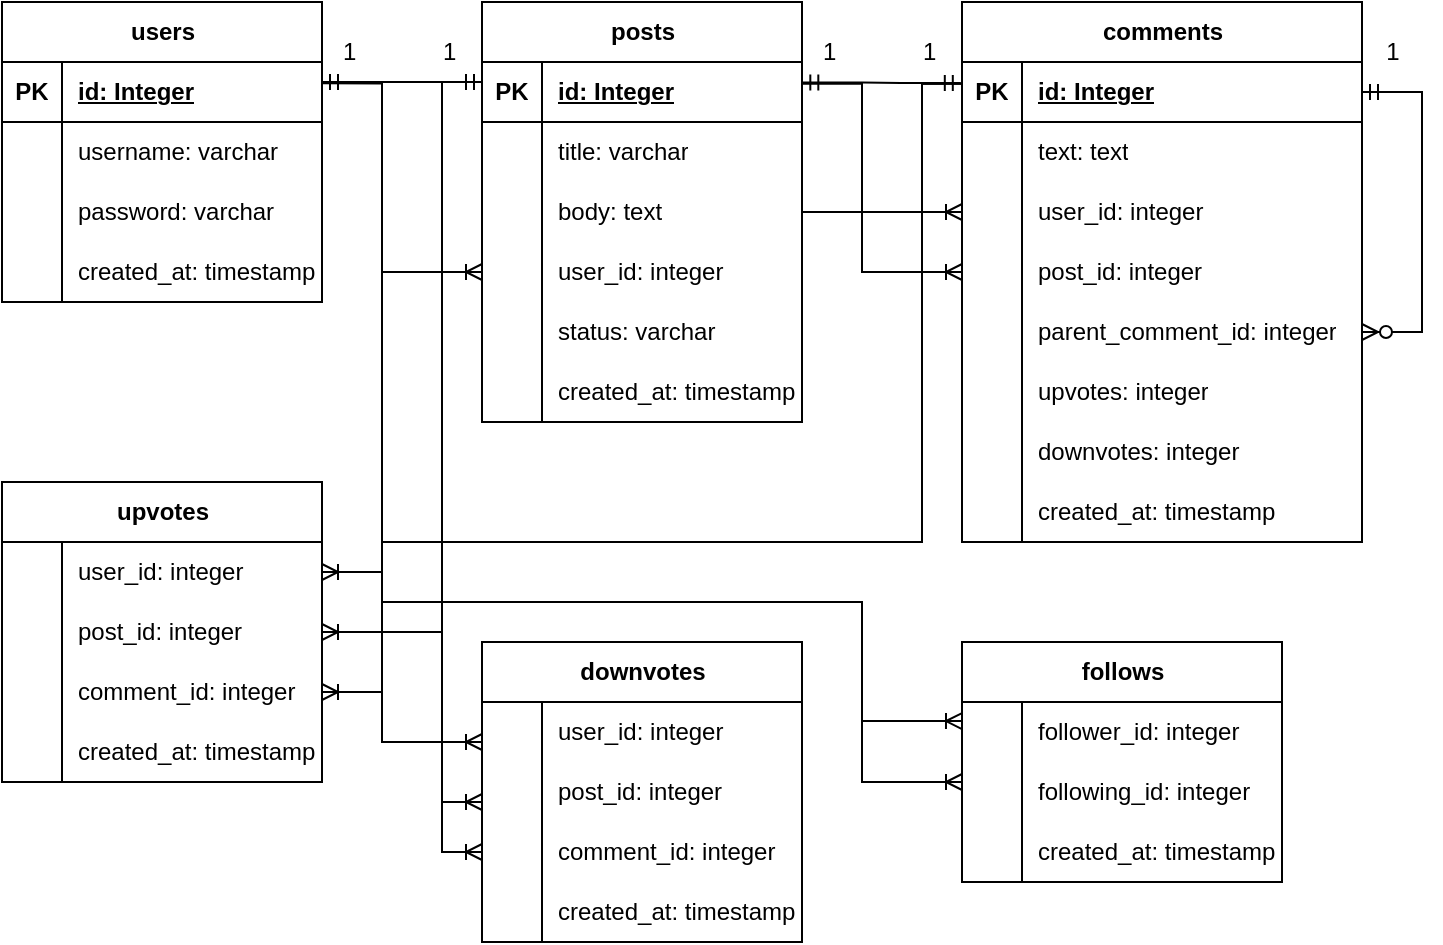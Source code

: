 <mxfile version="21.2.0" type="github">
  <diagram name="Page-1" id="74h5eq18-0JXJP73Q0yJ">
    <mxGraphModel dx="230" dy="118" grid="1" gridSize="10" guides="1" tooltips="1" connect="1" arrows="1" fold="1" page="1" pageScale="1" pageWidth="850" pageHeight="1100" math="0" shadow="0">
      <root>
        <mxCell id="0" />
        <mxCell id="1" parent="0" />
        <mxCell id="cVCFdXQ4bAkMoIGnFbqg-1" value="users" style="shape=table;startSize=30;container=1;collapsible=1;childLayout=tableLayout;fixedRows=1;rowLines=0;fontStyle=1;align=center;resizeLast=1;html=1;" vertex="1" parent="1">
          <mxGeometry x="40" y="80" width="160" height="150" as="geometry" />
        </mxCell>
        <mxCell id="cVCFdXQ4bAkMoIGnFbqg-2" value="" style="shape=tableRow;horizontal=0;startSize=0;swimlaneHead=0;swimlaneBody=0;fillColor=none;collapsible=0;dropTarget=0;points=[[0,0.5],[1,0.5]];portConstraint=eastwest;top=0;left=0;right=0;bottom=1;" vertex="1" parent="cVCFdXQ4bAkMoIGnFbqg-1">
          <mxGeometry y="30" width="160" height="30" as="geometry" />
        </mxCell>
        <mxCell id="cVCFdXQ4bAkMoIGnFbqg-3" value="PK" style="shape=partialRectangle;connectable=0;fillColor=none;top=0;left=0;bottom=0;right=0;fontStyle=1;overflow=hidden;whiteSpace=wrap;html=1;" vertex="1" parent="cVCFdXQ4bAkMoIGnFbqg-2">
          <mxGeometry width="30" height="30" as="geometry">
            <mxRectangle width="30" height="30" as="alternateBounds" />
          </mxGeometry>
        </mxCell>
        <mxCell id="cVCFdXQ4bAkMoIGnFbqg-4" value="id: Integer" style="shape=partialRectangle;connectable=0;fillColor=none;top=0;left=0;bottom=0;right=0;align=left;spacingLeft=6;fontStyle=5;overflow=hidden;whiteSpace=wrap;html=1;" vertex="1" parent="cVCFdXQ4bAkMoIGnFbqg-2">
          <mxGeometry x="30" width="130" height="30" as="geometry">
            <mxRectangle width="130" height="30" as="alternateBounds" />
          </mxGeometry>
        </mxCell>
        <mxCell id="cVCFdXQ4bAkMoIGnFbqg-5" value="" style="shape=tableRow;horizontal=0;startSize=0;swimlaneHead=0;swimlaneBody=0;fillColor=none;collapsible=0;dropTarget=0;points=[[0,0.5],[1,0.5]];portConstraint=eastwest;top=0;left=0;right=0;bottom=0;" vertex="1" parent="cVCFdXQ4bAkMoIGnFbqg-1">
          <mxGeometry y="60" width="160" height="30" as="geometry" />
        </mxCell>
        <mxCell id="cVCFdXQ4bAkMoIGnFbqg-6" value="" style="shape=partialRectangle;connectable=0;fillColor=none;top=0;left=0;bottom=0;right=0;editable=1;overflow=hidden;whiteSpace=wrap;html=1;" vertex="1" parent="cVCFdXQ4bAkMoIGnFbqg-5">
          <mxGeometry width="30" height="30" as="geometry">
            <mxRectangle width="30" height="30" as="alternateBounds" />
          </mxGeometry>
        </mxCell>
        <mxCell id="cVCFdXQ4bAkMoIGnFbqg-7" value="username: varchar" style="shape=partialRectangle;connectable=0;fillColor=none;top=0;left=0;bottom=0;right=0;align=left;spacingLeft=6;overflow=hidden;whiteSpace=wrap;html=1;" vertex="1" parent="cVCFdXQ4bAkMoIGnFbqg-5">
          <mxGeometry x="30" width="130" height="30" as="geometry">
            <mxRectangle width="130" height="30" as="alternateBounds" />
          </mxGeometry>
        </mxCell>
        <mxCell id="cVCFdXQ4bAkMoIGnFbqg-8" value="" style="shape=tableRow;horizontal=0;startSize=0;swimlaneHead=0;swimlaneBody=0;fillColor=none;collapsible=0;dropTarget=0;points=[[0,0.5],[1,0.5]];portConstraint=eastwest;top=0;left=0;right=0;bottom=0;" vertex="1" parent="cVCFdXQ4bAkMoIGnFbqg-1">
          <mxGeometry y="90" width="160" height="30" as="geometry" />
        </mxCell>
        <mxCell id="cVCFdXQ4bAkMoIGnFbqg-9" value="" style="shape=partialRectangle;connectable=0;fillColor=none;top=0;left=0;bottom=0;right=0;editable=1;overflow=hidden;whiteSpace=wrap;html=1;" vertex="1" parent="cVCFdXQ4bAkMoIGnFbqg-8">
          <mxGeometry width="30" height="30" as="geometry">
            <mxRectangle width="30" height="30" as="alternateBounds" />
          </mxGeometry>
        </mxCell>
        <mxCell id="cVCFdXQ4bAkMoIGnFbqg-10" value="password: varchar" style="shape=partialRectangle;connectable=0;fillColor=none;top=0;left=0;bottom=0;right=0;align=left;spacingLeft=6;overflow=hidden;whiteSpace=wrap;html=1;" vertex="1" parent="cVCFdXQ4bAkMoIGnFbqg-8">
          <mxGeometry x="30" width="130" height="30" as="geometry">
            <mxRectangle width="130" height="30" as="alternateBounds" />
          </mxGeometry>
        </mxCell>
        <mxCell id="cVCFdXQ4bAkMoIGnFbqg-11" value="" style="shape=tableRow;horizontal=0;startSize=0;swimlaneHead=0;swimlaneBody=0;fillColor=none;collapsible=0;dropTarget=0;points=[[0,0.5],[1,0.5]];portConstraint=eastwest;top=0;left=0;right=0;bottom=0;" vertex="1" parent="cVCFdXQ4bAkMoIGnFbqg-1">
          <mxGeometry y="120" width="160" height="30" as="geometry" />
        </mxCell>
        <mxCell id="cVCFdXQ4bAkMoIGnFbqg-12" value="" style="shape=partialRectangle;connectable=0;fillColor=none;top=0;left=0;bottom=0;right=0;editable=1;overflow=hidden;whiteSpace=wrap;html=1;" vertex="1" parent="cVCFdXQ4bAkMoIGnFbqg-11">
          <mxGeometry width="30" height="30" as="geometry">
            <mxRectangle width="30" height="30" as="alternateBounds" />
          </mxGeometry>
        </mxCell>
        <mxCell id="cVCFdXQ4bAkMoIGnFbqg-13" value="created_at: timestamp" style="shape=partialRectangle;connectable=0;fillColor=none;top=0;left=0;bottom=0;right=0;align=left;spacingLeft=6;overflow=hidden;whiteSpace=wrap;html=1;" vertex="1" parent="cVCFdXQ4bAkMoIGnFbqg-11">
          <mxGeometry x="30" width="130" height="30" as="geometry">
            <mxRectangle width="130" height="30" as="alternateBounds" />
          </mxGeometry>
        </mxCell>
        <mxCell id="cVCFdXQ4bAkMoIGnFbqg-14" value="posts" style="shape=table;startSize=30;container=1;collapsible=1;childLayout=tableLayout;fixedRows=1;rowLines=0;fontStyle=1;align=center;resizeLast=1;html=1;" vertex="1" parent="1">
          <mxGeometry x="280" y="80" width="160" height="210" as="geometry" />
        </mxCell>
        <mxCell id="cVCFdXQ4bAkMoIGnFbqg-15" value="" style="shape=tableRow;horizontal=0;startSize=0;swimlaneHead=0;swimlaneBody=0;fillColor=none;collapsible=0;dropTarget=0;points=[[0,0.5],[1,0.5]];portConstraint=eastwest;top=0;left=0;right=0;bottom=1;" vertex="1" parent="cVCFdXQ4bAkMoIGnFbqg-14">
          <mxGeometry y="30" width="160" height="30" as="geometry" />
        </mxCell>
        <mxCell id="cVCFdXQ4bAkMoIGnFbqg-16" value="PK" style="shape=partialRectangle;connectable=0;fillColor=none;top=0;left=0;bottom=0;right=0;fontStyle=1;overflow=hidden;whiteSpace=wrap;html=1;" vertex="1" parent="cVCFdXQ4bAkMoIGnFbqg-15">
          <mxGeometry width="30" height="30" as="geometry">
            <mxRectangle width="30" height="30" as="alternateBounds" />
          </mxGeometry>
        </mxCell>
        <mxCell id="cVCFdXQ4bAkMoIGnFbqg-17" value="id: Integer" style="shape=partialRectangle;connectable=0;fillColor=none;top=0;left=0;bottom=0;right=0;align=left;spacingLeft=6;fontStyle=5;overflow=hidden;whiteSpace=wrap;html=1;" vertex="1" parent="cVCFdXQ4bAkMoIGnFbqg-15">
          <mxGeometry x="30" width="130" height="30" as="geometry">
            <mxRectangle width="130" height="30" as="alternateBounds" />
          </mxGeometry>
        </mxCell>
        <mxCell id="cVCFdXQ4bAkMoIGnFbqg-18" value="" style="shape=tableRow;horizontal=0;startSize=0;swimlaneHead=0;swimlaneBody=0;fillColor=none;collapsible=0;dropTarget=0;points=[[0,0.5],[1,0.5]];portConstraint=eastwest;top=0;left=0;right=0;bottom=0;" vertex="1" parent="cVCFdXQ4bAkMoIGnFbqg-14">
          <mxGeometry y="60" width="160" height="30" as="geometry" />
        </mxCell>
        <mxCell id="cVCFdXQ4bAkMoIGnFbqg-19" value="" style="shape=partialRectangle;connectable=0;fillColor=none;top=0;left=0;bottom=0;right=0;editable=1;overflow=hidden;whiteSpace=wrap;html=1;" vertex="1" parent="cVCFdXQ4bAkMoIGnFbqg-18">
          <mxGeometry width="30" height="30" as="geometry">
            <mxRectangle width="30" height="30" as="alternateBounds" />
          </mxGeometry>
        </mxCell>
        <mxCell id="cVCFdXQ4bAkMoIGnFbqg-20" value="title: varchar" style="shape=partialRectangle;connectable=0;fillColor=none;top=0;left=0;bottom=0;right=0;align=left;spacingLeft=6;overflow=hidden;whiteSpace=wrap;html=1;" vertex="1" parent="cVCFdXQ4bAkMoIGnFbqg-18">
          <mxGeometry x="30" width="130" height="30" as="geometry">
            <mxRectangle width="130" height="30" as="alternateBounds" />
          </mxGeometry>
        </mxCell>
        <mxCell id="cVCFdXQ4bAkMoIGnFbqg-21" value="" style="shape=tableRow;horizontal=0;startSize=0;swimlaneHead=0;swimlaneBody=0;fillColor=none;collapsible=0;dropTarget=0;points=[[0,0.5],[1,0.5]];portConstraint=eastwest;top=0;left=0;right=0;bottom=0;" vertex="1" parent="cVCFdXQ4bAkMoIGnFbqg-14">
          <mxGeometry y="90" width="160" height="30" as="geometry" />
        </mxCell>
        <mxCell id="cVCFdXQ4bAkMoIGnFbqg-22" value="" style="shape=partialRectangle;connectable=0;fillColor=none;top=0;left=0;bottom=0;right=0;editable=1;overflow=hidden;whiteSpace=wrap;html=1;" vertex="1" parent="cVCFdXQ4bAkMoIGnFbqg-21">
          <mxGeometry width="30" height="30" as="geometry">
            <mxRectangle width="30" height="30" as="alternateBounds" />
          </mxGeometry>
        </mxCell>
        <mxCell id="cVCFdXQ4bAkMoIGnFbqg-23" value="body: text" style="shape=partialRectangle;connectable=0;fillColor=none;top=0;left=0;bottom=0;right=0;align=left;spacingLeft=6;overflow=hidden;whiteSpace=wrap;html=1;" vertex="1" parent="cVCFdXQ4bAkMoIGnFbqg-21">
          <mxGeometry x="30" width="130" height="30" as="geometry">
            <mxRectangle width="130" height="30" as="alternateBounds" />
          </mxGeometry>
        </mxCell>
        <mxCell id="cVCFdXQ4bAkMoIGnFbqg-24" value="" style="shape=tableRow;horizontal=0;startSize=0;swimlaneHead=0;swimlaneBody=0;fillColor=none;collapsible=0;dropTarget=0;points=[[0,0.5],[1,0.5]];portConstraint=eastwest;top=0;left=0;right=0;bottom=0;" vertex="1" parent="cVCFdXQ4bAkMoIGnFbqg-14">
          <mxGeometry y="120" width="160" height="30" as="geometry" />
        </mxCell>
        <mxCell id="cVCFdXQ4bAkMoIGnFbqg-25" value="" style="shape=partialRectangle;connectable=0;fillColor=none;top=0;left=0;bottom=0;right=0;editable=1;overflow=hidden;whiteSpace=wrap;html=1;" vertex="1" parent="cVCFdXQ4bAkMoIGnFbqg-24">
          <mxGeometry width="30" height="30" as="geometry">
            <mxRectangle width="30" height="30" as="alternateBounds" />
          </mxGeometry>
        </mxCell>
        <mxCell id="cVCFdXQ4bAkMoIGnFbqg-26" value="user_id: integer" style="shape=partialRectangle;connectable=0;fillColor=none;top=0;left=0;bottom=0;right=0;align=left;spacingLeft=6;overflow=hidden;whiteSpace=wrap;html=1;" vertex="1" parent="cVCFdXQ4bAkMoIGnFbqg-24">
          <mxGeometry x="30" width="130" height="30" as="geometry">
            <mxRectangle width="130" height="30" as="alternateBounds" />
          </mxGeometry>
        </mxCell>
        <mxCell id="cVCFdXQ4bAkMoIGnFbqg-67" value="" style="shape=tableRow;horizontal=0;startSize=0;swimlaneHead=0;swimlaneBody=0;fillColor=none;collapsible=0;dropTarget=0;points=[[0,0.5],[1,0.5]];portConstraint=eastwest;top=0;left=0;right=0;bottom=0;" vertex="1" parent="cVCFdXQ4bAkMoIGnFbqg-14">
          <mxGeometry y="150" width="160" height="30" as="geometry" />
        </mxCell>
        <mxCell id="cVCFdXQ4bAkMoIGnFbqg-68" value="" style="shape=partialRectangle;connectable=0;fillColor=none;top=0;left=0;bottom=0;right=0;editable=1;overflow=hidden;whiteSpace=wrap;html=1;" vertex="1" parent="cVCFdXQ4bAkMoIGnFbqg-67">
          <mxGeometry width="30" height="30" as="geometry">
            <mxRectangle width="30" height="30" as="alternateBounds" />
          </mxGeometry>
        </mxCell>
        <mxCell id="cVCFdXQ4bAkMoIGnFbqg-69" value="status: varchar" style="shape=partialRectangle;connectable=0;fillColor=none;top=0;left=0;bottom=0;right=0;align=left;spacingLeft=6;overflow=hidden;whiteSpace=wrap;html=1;" vertex="1" parent="cVCFdXQ4bAkMoIGnFbqg-67">
          <mxGeometry x="30" width="130" height="30" as="geometry">
            <mxRectangle width="130" height="30" as="alternateBounds" />
          </mxGeometry>
        </mxCell>
        <mxCell id="cVCFdXQ4bAkMoIGnFbqg-70" value="" style="shape=tableRow;horizontal=0;startSize=0;swimlaneHead=0;swimlaneBody=0;fillColor=none;collapsible=0;dropTarget=0;points=[[0,0.5],[1,0.5]];portConstraint=eastwest;top=0;left=0;right=0;bottom=0;" vertex="1" parent="cVCFdXQ4bAkMoIGnFbqg-14">
          <mxGeometry y="180" width="160" height="30" as="geometry" />
        </mxCell>
        <mxCell id="cVCFdXQ4bAkMoIGnFbqg-71" value="" style="shape=partialRectangle;connectable=0;fillColor=none;top=0;left=0;bottom=0;right=0;editable=1;overflow=hidden;whiteSpace=wrap;html=1;" vertex="1" parent="cVCFdXQ4bAkMoIGnFbqg-70">
          <mxGeometry width="30" height="30" as="geometry">
            <mxRectangle width="30" height="30" as="alternateBounds" />
          </mxGeometry>
        </mxCell>
        <mxCell id="cVCFdXQ4bAkMoIGnFbqg-72" value="created_at: timestamp" style="shape=partialRectangle;connectable=0;fillColor=none;top=0;left=0;bottom=0;right=0;align=left;spacingLeft=6;overflow=hidden;whiteSpace=wrap;html=1;" vertex="1" parent="cVCFdXQ4bAkMoIGnFbqg-70">
          <mxGeometry x="30" width="130" height="30" as="geometry">
            <mxRectangle width="130" height="30" as="alternateBounds" />
          </mxGeometry>
        </mxCell>
        <mxCell id="cVCFdXQ4bAkMoIGnFbqg-27" value="upvotes" style="shape=table;startSize=30;container=1;collapsible=1;childLayout=tableLayout;fixedRows=1;rowLines=0;fontStyle=1;align=center;resizeLast=1;html=1;" vertex="1" parent="1">
          <mxGeometry x="40" y="320" width="160" height="150" as="geometry" />
        </mxCell>
        <mxCell id="cVCFdXQ4bAkMoIGnFbqg-31" value="" style="shape=tableRow;horizontal=0;startSize=0;swimlaneHead=0;swimlaneBody=0;fillColor=none;collapsible=0;dropTarget=0;points=[[0,0.5],[1,0.5]];portConstraint=eastwest;top=0;left=0;right=0;bottom=0;" vertex="1" parent="cVCFdXQ4bAkMoIGnFbqg-27">
          <mxGeometry y="30" width="160" height="30" as="geometry" />
        </mxCell>
        <mxCell id="cVCFdXQ4bAkMoIGnFbqg-32" value="" style="shape=partialRectangle;connectable=0;fillColor=none;top=0;left=0;bottom=0;right=0;editable=1;overflow=hidden;whiteSpace=wrap;html=1;" vertex="1" parent="cVCFdXQ4bAkMoIGnFbqg-31">
          <mxGeometry width="30" height="30" as="geometry">
            <mxRectangle width="30" height="30" as="alternateBounds" />
          </mxGeometry>
        </mxCell>
        <mxCell id="cVCFdXQ4bAkMoIGnFbqg-33" value="user_id: integer" style="shape=partialRectangle;connectable=0;fillColor=none;top=0;left=0;bottom=0;right=0;align=left;spacingLeft=6;overflow=hidden;whiteSpace=wrap;html=1;" vertex="1" parent="cVCFdXQ4bAkMoIGnFbqg-31">
          <mxGeometry x="30" width="130" height="30" as="geometry">
            <mxRectangle width="130" height="30" as="alternateBounds" />
          </mxGeometry>
        </mxCell>
        <mxCell id="cVCFdXQ4bAkMoIGnFbqg-34" value="" style="shape=tableRow;horizontal=0;startSize=0;swimlaneHead=0;swimlaneBody=0;fillColor=none;collapsible=0;dropTarget=0;points=[[0,0.5],[1,0.5]];portConstraint=eastwest;top=0;left=0;right=0;bottom=0;" vertex="1" parent="cVCFdXQ4bAkMoIGnFbqg-27">
          <mxGeometry y="60" width="160" height="30" as="geometry" />
        </mxCell>
        <mxCell id="cVCFdXQ4bAkMoIGnFbqg-35" value="" style="shape=partialRectangle;connectable=0;fillColor=none;top=0;left=0;bottom=0;right=0;editable=1;overflow=hidden;whiteSpace=wrap;html=1;" vertex="1" parent="cVCFdXQ4bAkMoIGnFbqg-34">
          <mxGeometry width="30" height="30" as="geometry">
            <mxRectangle width="30" height="30" as="alternateBounds" />
          </mxGeometry>
        </mxCell>
        <mxCell id="cVCFdXQ4bAkMoIGnFbqg-36" value="post_id: integer" style="shape=partialRectangle;connectable=0;fillColor=none;top=0;left=0;bottom=0;right=0;align=left;spacingLeft=6;overflow=hidden;whiteSpace=wrap;html=1;" vertex="1" parent="cVCFdXQ4bAkMoIGnFbqg-34">
          <mxGeometry x="30" width="130" height="30" as="geometry">
            <mxRectangle width="130" height="30" as="alternateBounds" />
          </mxGeometry>
        </mxCell>
        <mxCell id="cVCFdXQ4bAkMoIGnFbqg-37" value="" style="shape=tableRow;horizontal=0;startSize=0;swimlaneHead=0;swimlaneBody=0;fillColor=none;collapsible=0;dropTarget=0;points=[[0,0.5],[1,0.5]];portConstraint=eastwest;top=0;left=0;right=0;bottom=0;" vertex="1" parent="cVCFdXQ4bAkMoIGnFbqg-27">
          <mxGeometry y="90" width="160" height="30" as="geometry" />
        </mxCell>
        <mxCell id="cVCFdXQ4bAkMoIGnFbqg-38" value="" style="shape=partialRectangle;connectable=0;fillColor=none;top=0;left=0;bottom=0;right=0;editable=1;overflow=hidden;whiteSpace=wrap;html=1;" vertex="1" parent="cVCFdXQ4bAkMoIGnFbqg-37">
          <mxGeometry width="30" height="30" as="geometry">
            <mxRectangle width="30" height="30" as="alternateBounds" />
          </mxGeometry>
        </mxCell>
        <mxCell id="cVCFdXQ4bAkMoIGnFbqg-39" value="comment_id: integer" style="shape=partialRectangle;connectable=0;fillColor=none;top=0;left=0;bottom=0;right=0;align=left;spacingLeft=6;overflow=hidden;whiteSpace=wrap;html=1;" vertex="1" parent="cVCFdXQ4bAkMoIGnFbqg-37">
          <mxGeometry x="30" width="130" height="30" as="geometry">
            <mxRectangle width="130" height="30" as="alternateBounds" />
          </mxGeometry>
        </mxCell>
        <mxCell id="cVCFdXQ4bAkMoIGnFbqg-86" value="" style="shape=tableRow;horizontal=0;startSize=0;swimlaneHead=0;swimlaneBody=0;fillColor=none;collapsible=0;dropTarget=0;points=[[0,0.5],[1,0.5]];portConstraint=eastwest;top=0;left=0;right=0;bottom=0;" vertex="1" parent="cVCFdXQ4bAkMoIGnFbqg-27">
          <mxGeometry y="120" width="160" height="30" as="geometry" />
        </mxCell>
        <mxCell id="cVCFdXQ4bAkMoIGnFbqg-87" value="" style="shape=partialRectangle;connectable=0;fillColor=none;top=0;left=0;bottom=0;right=0;editable=1;overflow=hidden;whiteSpace=wrap;html=1;" vertex="1" parent="cVCFdXQ4bAkMoIGnFbqg-86">
          <mxGeometry width="30" height="30" as="geometry">
            <mxRectangle width="30" height="30" as="alternateBounds" />
          </mxGeometry>
        </mxCell>
        <mxCell id="cVCFdXQ4bAkMoIGnFbqg-88" value="created_at: timestamp" style="shape=partialRectangle;connectable=0;fillColor=none;top=0;left=0;bottom=0;right=0;align=left;spacingLeft=6;overflow=hidden;whiteSpace=wrap;html=1;" vertex="1" parent="cVCFdXQ4bAkMoIGnFbqg-86">
          <mxGeometry x="30" width="130" height="30" as="geometry">
            <mxRectangle width="130" height="30" as="alternateBounds" />
          </mxGeometry>
        </mxCell>
        <mxCell id="cVCFdXQ4bAkMoIGnFbqg-40" value="downvotes" style="shape=table;startSize=30;container=1;collapsible=1;childLayout=tableLayout;fixedRows=1;rowLines=0;fontStyle=1;align=center;resizeLast=1;html=1;" vertex="1" parent="1">
          <mxGeometry x="280" y="400" width="160" height="150" as="geometry" />
        </mxCell>
        <mxCell id="cVCFdXQ4bAkMoIGnFbqg-44" value="" style="shape=tableRow;horizontal=0;startSize=0;swimlaneHead=0;swimlaneBody=0;fillColor=none;collapsible=0;dropTarget=0;points=[[0,0.5],[1,0.5]];portConstraint=eastwest;top=0;left=0;right=0;bottom=0;" vertex="1" parent="cVCFdXQ4bAkMoIGnFbqg-40">
          <mxGeometry y="30" width="160" height="30" as="geometry" />
        </mxCell>
        <mxCell id="cVCFdXQ4bAkMoIGnFbqg-45" value="" style="shape=partialRectangle;connectable=0;fillColor=none;top=0;left=0;bottom=0;right=0;editable=1;overflow=hidden;whiteSpace=wrap;html=1;" vertex="1" parent="cVCFdXQ4bAkMoIGnFbqg-44">
          <mxGeometry width="30" height="30" as="geometry">
            <mxRectangle width="30" height="30" as="alternateBounds" />
          </mxGeometry>
        </mxCell>
        <mxCell id="cVCFdXQ4bAkMoIGnFbqg-46" value="user_id: integer" style="shape=partialRectangle;connectable=0;fillColor=none;top=0;left=0;bottom=0;right=0;align=left;spacingLeft=6;overflow=hidden;whiteSpace=wrap;html=1;" vertex="1" parent="cVCFdXQ4bAkMoIGnFbqg-44">
          <mxGeometry x="30" width="130" height="30" as="geometry">
            <mxRectangle width="130" height="30" as="alternateBounds" />
          </mxGeometry>
        </mxCell>
        <mxCell id="cVCFdXQ4bAkMoIGnFbqg-47" value="" style="shape=tableRow;horizontal=0;startSize=0;swimlaneHead=0;swimlaneBody=0;fillColor=none;collapsible=0;dropTarget=0;points=[[0,0.5],[1,0.5]];portConstraint=eastwest;top=0;left=0;right=0;bottom=0;" vertex="1" parent="cVCFdXQ4bAkMoIGnFbqg-40">
          <mxGeometry y="60" width="160" height="30" as="geometry" />
        </mxCell>
        <mxCell id="cVCFdXQ4bAkMoIGnFbqg-48" value="" style="shape=partialRectangle;connectable=0;fillColor=none;top=0;left=0;bottom=0;right=0;editable=1;overflow=hidden;whiteSpace=wrap;html=1;" vertex="1" parent="cVCFdXQ4bAkMoIGnFbqg-47">
          <mxGeometry width="30" height="30" as="geometry">
            <mxRectangle width="30" height="30" as="alternateBounds" />
          </mxGeometry>
        </mxCell>
        <mxCell id="cVCFdXQ4bAkMoIGnFbqg-49" value="post_id: integer" style="shape=partialRectangle;connectable=0;fillColor=none;top=0;left=0;bottom=0;right=0;align=left;spacingLeft=6;overflow=hidden;whiteSpace=wrap;html=1;" vertex="1" parent="cVCFdXQ4bAkMoIGnFbqg-47">
          <mxGeometry x="30" width="130" height="30" as="geometry">
            <mxRectangle width="130" height="30" as="alternateBounds" />
          </mxGeometry>
        </mxCell>
        <mxCell id="cVCFdXQ4bAkMoIGnFbqg-50" value="" style="shape=tableRow;horizontal=0;startSize=0;swimlaneHead=0;swimlaneBody=0;fillColor=none;collapsible=0;dropTarget=0;points=[[0,0.5],[1,0.5]];portConstraint=eastwest;top=0;left=0;right=0;bottom=0;" vertex="1" parent="cVCFdXQ4bAkMoIGnFbqg-40">
          <mxGeometry y="90" width="160" height="30" as="geometry" />
        </mxCell>
        <mxCell id="cVCFdXQ4bAkMoIGnFbqg-51" value="" style="shape=partialRectangle;connectable=0;fillColor=none;top=0;left=0;bottom=0;right=0;editable=1;overflow=hidden;whiteSpace=wrap;html=1;" vertex="1" parent="cVCFdXQ4bAkMoIGnFbqg-50">
          <mxGeometry width="30" height="30" as="geometry">
            <mxRectangle width="30" height="30" as="alternateBounds" />
          </mxGeometry>
        </mxCell>
        <mxCell id="cVCFdXQ4bAkMoIGnFbqg-52" value="comment_id: integer" style="shape=partialRectangle;connectable=0;fillColor=none;top=0;left=0;bottom=0;right=0;align=left;spacingLeft=6;overflow=hidden;whiteSpace=wrap;html=1;" vertex="1" parent="cVCFdXQ4bAkMoIGnFbqg-50">
          <mxGeometry x="30" width="130" height="30" as="geometry">
            <mxRectangle width="130" height="30" as="alternateBounds" />
          </mxGeometry>
        </mxCell>
        <mxCell id="cVCFdXQ4bAkMoIGnFbqg-83" value="" style="shape=tableRow;horizontal=0;startSize=0;swimlaneHead=0;swimlaneBody=0;fillColor=none;collapsible=0;dropTarget=0;points=[[0,0.5],[1,0.5]];portConstraint=eastwest;top=0;left=0;right=0;bottom=0;" vertex="1" parent="cVCFdXQ4bAkMoIGnFbqg-40">
          <mxGeometry y="120" width="160" height="30" as="geometry" />
        </mxCell>
        <mxCell id="cVCFdXQ4bAkMoIGnFbqg-84" value="" style="shape=partialRectangle;connectable=0;fillColor=none;top=0;left=0;bottom=0;right=0;editable=1;overflow=hidden;whiteSpace=wrap;html=1;" vertex="1" parent="cVCFdXQ4bAkMoIGnFbqg-83">
          <mxGeometry width="30" height="30" as="geometry">
            <mxRectangle width="30" height="30" as="alternateBounds" />
          </mxGeometry>
        </mxCell>
        <mxCell id="cVCFdXQ4bAkMoIGnFbqg-85" value="created_at: timestamp" style="shape=partialRectangle;connectable=0;fillColor=none;top=0;left=0;bottom=0;right=0;align=left;spacingLeft=6;overflow=hidden;whiteSpace=wrap;html=1;" vertex="1" parent="cVCFdXQ4bAkMoIGnFbqg-83">
          <mxGeometry x="30" width="130" height="30" as="geometry">
            <mxRectangle width="130" height="30" as="alternateBounds" />
          </mxGeometry>
        </mxCell>
        <mxCell id="cVCFdXQ4bAkMoIGnFbqg-53" value="comments" style="shape=table;startSize=30;container=1;collapsible=1;childLayout=tableLayout;fixedRows=1;rowLines=0;fontStyle=1;align=center;resizeLast=1;html=1;" vertex="1" parent="1">
          <mxGeometry x="520" y="80" width="200" height="270" as="geometry" />
        </mxCell>
        <mxCell id="cVCFdXQ4bAkMoIGnFbqg-54" value="" style="shape=tableRow;horizontal=0;startSize=0;swimlaneHead=0;swimlaneBody=0;fillColor=none;collapsible=0;dropTarget=0;points=[[0,0.5],[1,0.5]];portConstraint=eastwest;top=0;left=0;right=0;bottom=1;" vertex="1" parent="cVCFdXQ4bAkMoIGnFbqg-53">
          <mxGeometry y="30" width="200" height="30" as="geometry" />
        </mxCell>
        <mxCell id="cVCFdXQ4bAkMoIGnFbqg-55" value="PK" style="shape=partialRectangle;connectable=0;fillColor=none;top=0;left=0;bottom=0;right=0;fontStyle=1;overflow=hidden;whiteSpace=wrap;html=1;" vertex="1" parent="cVCFdXQ4bAkMoIGnFbqg-54">
          <mxGeometry width="30" height="30" as="geometry">
            <mxRectangle width="30" height="30" as="alternateBounds" />
          </mxGeometry>
        </mxCell>
        <mxCell id="cVCFdXQ4bAkMoIGnFbqg-56" value="id: Integer" style="shape=partialRectangle;connectable=0;fillColor=none;top=0;left=0;bottom=0;right=0;align=left;spacingLeft=6;fontStyle=5;overflow=hidden;whiteSpace=wrap;html=1;" vertex="1" parent="cVCFdXQ4bAkMoIGnFbqg-54">
          <mxGeometry x="30" width="170" height="30" as="geometry">
            <mxRectangle width="170" height="30" as="alternateBounds" />
          </mxGeometry>
        </mxCell>
        <mxCell id="cVCFdXQ4bAkMoIGnFbqg-57" value="" style="shape=tableRow;horizontal=0;startSize=0;swimlaneHead=0;swimlaneBody=0;fillColor=none;collapsible=0;dropTarget=0;points=[[0,0.5],[1,0.5]];portConstraint=eastwest;top=0;left=0;right=0;bottom=0;" vertex="1" parent="cVCFdXQ4bAkMoIGnFbqg-53">
          <mxGeometry y="60" width="200" height="30" as="geometry" />
        </mxCell>
        <mxCell id="cVCFdXQ4bAkMoIGnFbqg-58" value="" style="shape=partialRectangle;connectable=0;fillColor=none;top=0;left=0;bottom=0;right=0;editable=1;overflow=hidden;whiteSpace=wrap;html=1;" vertex="1" parent="cVCFdXQ4bAkMoIGnFbqg-57">
          <mxGeometry width="30" height="30" as="geometry">
            <mxRectangle width="30" height="30" as="alternateBounds" />
          </mxGeometry>
        </mxCell>
        <mxCell id="cVCFdXQ4bAkMoIGnFbqg-59" value="text: text" style="shape=partialRectangle;connectable=0;fillColor=none;top=0;left=0;bottom=0;right=0;align=left;spacingLeft=6;overflow=hidden;whiteSpace=wrap;html=1;" vertex="1" parent="cVCFdXQ4bAkMoIGnFbqg-57">
          <mxGeometry x="30" width="170" height="30" as="geometry">
            <mxRectangle width="170" height="30" as="alternateBounds" />
          </mxGeometry>
        </mxCell>
        <mxCell id="cVCFdXQ4bAkMoIGnFbqg-60" value="" style="shape=tableRow;horizontal=0;startSize=0;swimlaneHead=0;swimlaneBody=0;fillColor=none;collapsible=0;dropTarget=0;points=[[0,0.5],[1,0.5]];portConstraint=eastwest;top=0;left=0;right=0;bottom=0;" vertex="1" parent="cVCFdXQ4bAkMoIGnFbqg-53">
          <mxGeometry y="90" width="200" height="30" as="geometry" />
        </mxCell>
        <mxCell id="cVCFdXQ4bAkMoIGnFbqg-61" value="" style="shape=partialRectangle;connectable=0;fillColor=none;top=0;left=0;bottom=0;right=0;editable=1;overflow=hidden;whiteSpace=wrap;html=1;" vertex="1" parent="cVCFdXQ4bAkMoIGnFbqg-60">
          <mxGeometry width="30" height="30" as="geometry">
            <mxRectangle width="30" height="30" as="alternateBounds" />
          </mxGeometry>
        </mxCell>
        <mxCell id="cVCFdXQ4bAkMoIGnFbqg-62" value="user_id: integer" style="shape=partialRectangle;connectable=0;fillColor=none;top=0;left=0;bottom=0;right=0;align=left;spacingLeft=6;overflow=hidden;whiteSpace=wrap;html=1;" vertex="1" parent="cVCFdXQ4bAkMoIGnFbqg-60">
          <mxGeometry x="30" width="170" height="30" as="geometry">
            <mxRectangle width="170" height="30" as="alternateBounds" />
          </mxGeometry>
        </mxCell>
        <mxCell id="cVCFdXQ4bAkMoIGnFbqg-89" value="" style="shape=tableRow;horizontal=0;startSize=0;swimlaneHead=0;swimlaneBody=0;fillColor=none;collapsible=0;dropTarget=0;points=[[0,0.5],[1,0.5]];portConstraint=eastwest;top=0;left=0;right=0;bottom=0;" vertex="1" parent="cVCFdXQ4bAkMoIGnFbqg-53">
          <mxGeometry y="120" width="200" height="30" as="geometry" />
        </mxCell>
        <mxCell id="cVCFdXQ4bAkMoIGnFbqg-90" value="" style="shape=partialRectangle;connectable=0;fillColor=none;top=0;left=0;bottom=0;right=0;editable=1;overflow=hidden;whiteSpace=wrap;html=1;" vertex="1" parent="cVCFdXQ4bAkMoIGnFbqg-89">
          <mxGeometry width="30" height="30" as="geometry">
            <mxRectangle width="30" height="30" as="alternateBounds" />
          </mxGeometry>
        </mxCell>
        <mxCell id="cVCFdXQ4bAkMoIGnFbqg-91" value="post_id: integer" style="shape=partialRectangle;connectable=0;fillColor=none;top=0;left=0;bottom=0;right=0;align=left;spacingLeft=6;overflow=hidden;whiteSpace=wrap;html=1;" vertex="1" parent="cVCFdXQ4bAkMoIGnFbqg-89">
          <mxGeometry x="30" width="170" height="30" as="geometry">
            <mxRectangle width="170" height="30" as="alternateBounds" />
          </mxGeometry>
        </mxCell>
        <mxCell id="cVCFdXQ4bAkMoIGnFbqg-92" value="" style="shape=tableRow;horizontal=0;startSize=0;swimlaneHead=0;swimlaneBody=0;fillColor=none;collapsible=0;dropTarget=0;points=[[0,0.5],[1,0.5]];portConstraint=eastwest;top=0;left=0;right=0;bottom=0;" vertex="1" parent="cVCFdXQ4bAkMoIGnFbqg-53">
          <mxGeometry y="150" width="200" height="30" as="geometry" />
        </mxCell>
        <mxCell id="cVCFdXQ4bAkMoIGnFbqg-93" value="" style="shape=partialRectangle;connectable=0;fillColor=none;top=0;left=0;bottom=0;right=0;editable=1;overflow=hidden;whiteSpace=wrap;html=1;" vertex="1" parent="cVCFdXQ4bAkMoIGnFbqg-92">
          <mxGeometry width="30" height="30" as="geometry">
            <mxRectangle width="30" height="30" as="alternateBounds" />
          </mxGeometry>
        </mxCell>
        <mxCell id="cVCFdXQ4bAkMoIGnFbqg-94" value="parent_comment_id: integer" style="shape=partialRectangle;connectable=0;fillColor=none;top=0;left=0;bottom=0;right=0;align=left;spacingLeft=6;overflow=hidden;whiteSpace=wrap;html=1;" vertex="1" parent="cVCFdXQ4bAkMoIGnFbqg-92">
          <mxGeometry x="30" width="170" height="30" as="geometry">
            <mxRectangle width="170" height="30" as="alternateBounds" />
          </mxGeometry>
        </mxCell>
        <mxCell id="cVCFdXQ4bAkMoIGnFbqg-95" value="" style="shape=tableRow;horizontal=0;startSize=0;swimlaneHead=0;swimlaneBody=0;fillColor=none;collapsible=0;dropTarget=0;points=[[0,0.5],[1,0.5]];portConstraint=eastwest;top=0;left=0;right=0;bottom=0;" vertex="1" parent="cVCFdXQ4bAkMoIGnFbqg-53">
          <mxGeometry y="180" width="200" height="30" as="geometry" />
        </mxCell>
        <mxCell id="cVCFdXQ4bAkMoIGnFbqg-96" value="" style="shape=partialRectangle;connectable=0;fillColor=none;top=0;left=0;bottom=0;right=0;editable=1;overflow=hidden;whiteSpace=wrap;html=1;" vertex="1" parent="cVCFdXQ4bAkMoIGnFbqg-95">
          <mxGeometry width="30" height="30" as="geometry">
            <mxRectangle width="30" height="30" as="alternateBounds" />
          </mxGeometry>
        </mxCell>
        <mxCell id="cVCFdXQ4bAkMoIGnFbqg-97" value="upvotes: integer" style="shape=partialRectangle;connectable=0;fillColor=none;top=0;left=0;bottom=0;right=0;align=left;spacingLeft=6;overflow=hidden;whiteSpace=wrap;html=1;" vertex="1" parent="cVCFdXQ4bAkMoIGnFbqg-95">
          <mxGeometry x="30" width="170" height="30" as="geometry">
            <mxRectangle width="170" height="30" as="alternateBounds" />
          </mxGeometry>
        </mxCell>
        <mxCell id="cVCFdXQ4bAkMoIGnFbqg-98" value="" style="shape=tableRow;horizontal=0;startSize=0;swimlaneHead=0;swimlaneBody=0;fillColor=none;collapsible=0;dropTarget=0;points=[[0,0.5],[1,0.5]];portConstraint=eastwest;top=0;left=0;right=0;bottom=0;" vertex="1" parent="cVCFdXQ4bAkMoIGnFbqg-53">
          <mxGeometry y="210" width="200" height="30" as="geometry" />
        </mxCell>
        <mxCell id="cVCFdXQ4bAkMoIGnFbqg-99" value="" style="shape=partialRectangle;connectable=0;fillColor=none;top=0;left=0;bottom=0;right=0;editable=1;overflow=hidden;whiteSpace=wrap;html=1;" vertex="1" parent="cVCFdXQ4bAkMoIGnFbqg-98">
          <mxGeometry width="30" height="30" as="geometry">
            <mxRectangle width="30" height="30" as="alternateBounds" />
          </mxGeometry>
        </mxCell>
        <mxCell id="cVCFdXQ4bAkMoIGnFbqg-100" value="downvotes: integer" style="shape=partialRectangle;connectable=0;fillColor=none;top=0;left=0;bottom=0;right=0;align=left;spacingLeft=6;overflow=hidden;whiteSpace=wrap;html=1;" vertex="1" parent="cVCFdXQ4bAkMoIGnFbqg-98">
          <mxGeometry x="30" width="170" height="30" as="geometry">
            <mxRectangle width="170" height="30" as="alternateBounds" />
          </mxGeometry>
        </mxCell>
        <mxCell id="cVCFdXQ4bAkMoIGnFbqg-101" value="" style="shape=tableRow;horizontal=0;startSize=0;swimlaneHead=0;swimlaneBody=0;fillColor=none;collapsible=0;dropTarget=0;points=[[0,0.5],[1,0.5]];portConstraint=eastwest;top=0;left=0;right=0;bottom=0;" vertex="1" parent="cVCFdXQ4bAkMoIGnFbqg-53">
          <mxGeometry y="240" width="200" height="30" as="geometry" />
        </mxCell>
        <mxCell id="cVCFdXQ4bAkMoIGnFbqg-102" value="" style="shape=partialRectangle;connectable=0;fillColor=none;top=0;left=0;bottom=0;right=0;editable=1;overflow=hidden;whiteSpace=wrap;html=1;" vertex="1" parent="cVCFdXQ4bAkMoIGnFbqg-101">
          <mxGeometry width="30" height="30" as="geometry">
            <mxRectangle width="30" height="30" as="alternateBounds" />
          </mxGeometry>
        </mxCell>
        <mxCell id="cVCFdXQ4bAkMoIGnFbqg-103" value="created_at: timestamp" style="shape=partialRectangle;connectable=0;fillColor=none;top=0;left=0;bottom=0;right=0;align=left;spacingLeft=6;overflow=hidden;whiteSpace=wrap;html=1;" vertex="1" parent="cVCFdXQ4bAkMoIGnFbqg-101">
          <mxGeometry x="30" width="170" height="30" as="geometry">
            <mxRectangle width="170" height="30" as="alternateBounds" />
          </mxGeometry>
        </mxCell>
        <mxCell id="cVCFdXQ4bAkMoIGnFbqg-140" value="" style="edgeStyle=entityRelationEdgeStyle;fontSize=12;html=1;endArrow=ERzeroToMany;startArrow=ERmandOne;rounded=0;entryX=1;entryY=0.5;entryDx=0;entryDy=0;exitX=1;exitY=0.5;exitDx=0;exitDy=0;" edge="1" parent="cVCFdXQ4bAkMoIGnFbqg-53" source="cVCFdXQ4bAkMoIGnFbqg-54" target="cVCFdXQ4bAkMoIGnFbqg-92">
          <mxGeometry width="100" height="100" relative="1" as="geometry">
            <mxPoint x="190" y="330" as="sourcePoint" />
            <mxPoint x="290" y="230" as="targetPoint" />
          </mxGeometry>
        </mxCell>
        <mxCell id="cVCFdXQ4bAkMoIGnFbqg-104" value="follows" style="shape=table;startSize=30;container=1;collapsible=1;childLayout=tableLayout;fixedRows=1;rowLines=0;fontStyle=1;align=center;resizeLast=1;html=1;" vertex="1" parent="1">
          <mxGeometry x="520" y="400" width="160" height="120" as="geometry" />
        </mxCell>
        <mxCell id="cVCFdXQ4bAkMoIGnFbqg-108" value="" style="shape=tableRow;horizontal=0;startSize=0;swimlaneHead=0;swimlaneBody=0;fillColor=none;collapsible=0;dropTarget=0;points=[[0,0.5],[1,0.5]];portConstraint=eastwest;top=0;left=0;right=0;bottom=0;" vertex="1" parent="cVCFdXQ4bAkMoIGnFbqg-104">
          <mxGeometry y="30" width="160" height="30" as="geometry" />
        </mxCell>
        <mxCell id="cVCFdXQ4bAkMoIGnFbqg-109" value="" style="shape=partialRectangle;connectable=0;fillColor=none;top=0;left=0;bottom=0;right=0;editable=1;overflow=hidden;whiteSpace=wrap;html=1;" vertex="1" parent="cVCFdXQ4bAkMoIGnFbqg-108">
          <mxGeometry width="30" height="30" as="geometry">
            <mxRectangle width="30" height="30" as="alternateBounds" />
          </mxGeometry>
        </mxCell>
        <mxCell id="cVCFdXQ4bAkMoIGnFbqg-110" value="follower_id: integer" style="shape=partialRectangle;connectable=0;fillColor=none;top=0;left=0;bottom=0;right=0;align=left;spacingLeft=6;overflow=hidden;whiteSpace=wrap;html=1;" vertex="1" parent="cVCFdXQ4bAkMoIGnFbqg-108">
          <mxGeometry x="30" width="130" height="30" as="geometry">
            <mxRectangle width="130" height="30" as="alternateBounds" />
          </mxGeometry>
        </mxCell>
        <mxCell id="cVCFdXQ4bAkMoIGnFbqg-111" value="" style="shape=tableRow;horizontal=0;startSize=0;swimlaneHead=0;swimlaneBody=0;fillColor=none;collapsible=0;dropTarget=0;points=[[0,0.5],[1,0.5]];portConstraint=eastwest;top=0;left=0;right=0;bottom=0;" vertex="1" parent="cVCFdXQ4bAkMoIGnFbqg-104">
          <mxGeometry y="60" width="160" height="30" as="geometry" />
        </mxCell>
        <mxCell id="cVCFdXQ4bAkMoIGnFbqg-112" value="" style="shape=partialRectangle;connectable=0;fillColor=none;top=0;left=0;bottom=0;right=0;editable=1;overflow=hidden;whiteSpace=wrap;html=1;" vertex="1" parent="cVCFdXQ4bAkMoIGnFbqg-111">
          <mxGeometry width="30" height="30" as="geometry">
            <mxRectangle width="30" height="30" as="alternateBounds" />
          </mxGeometry>
        </mxCell>
        <mxCell id="cVCFdXQ4bAkMoIGnFbqg-113" value="following_id: integer" style="shape=partialRectangle;connectable=0;fillColor=none;top=0;left=0;bottom=0;right=0;align=left;spacingLeft=6;overflow=hidden;whiteSpace=wrap;html=1;" vertex="1" parent="cVCFdXQ4bAkMoIGnFbqg-111">
          <mxGeometry x="30" width="130" height="30" as="geometry">
            <mxRectangle width="130" height="30" as="alternateBounds" />
          </mxGeometry>
        </mxCell>
        <mxCell id="cVCFdXQ4bAkMoIGnFbqg-117" value="" style="shape=tableRow;horizontal=0;startSize=0;swimlaneHead=0;swimlaneBody=0;fillColor=none;collapsible=0;dropTarget=0;points=[[0,0.5],[1,0.5]];portConstraint=eastwest;top=0;left=0;right=0;bottom=0;" vertex="1" parent="cVCFdXQ4bAkMoIGnFbqg-104">
          <mxGeometry y="90" width="160" height="30" as="geometry" />
        </mxCell>
        <mxCell id="cVCFdXQ4bAkMoIGnFbqg-118" value="" style="shape=partialRectangle;connectable=0;fillColor=none;top=0;left=0;bottom=0;right=0;editable=1;overflow=hidden;whiteSpace=wrap;html=1;" vertex="1" parent="cVCFdXQ4bAkMoIGnFbqg-117">
          <mxGeometry width="30" height="30" as="geometry">
            <mxRectangle width="30" height="30" as="alternateBounds" />
          </mxGeometry>
        </mxCell>
        <mxCell id="cVCFdXQ4bAkMoIGnFbqg-119" value="created_at: timestamp" style="shape=partialRectangle;connectable=0;fillColor=none;top=0;left=0;bottom=0;right=0;align=left;spacingLeft=6;overflow=hidden;whiteSpace=wrap;html=1;" vertex="1" parent="cVCFdXQ4bAkMoIGnFbqg-117">
          <mxGeometry x="30" width="130" height="30" as="geometry">
            <mxRectangle width="130" height="30" as="alternateBounds" />
          </mxGeometry>
        </mxCell>
        <mxCell id="cVCFdXQ4bAkMoIGnFbqg-120" value="" style="edgeStyle=orthogonalEdgeStyle;fontSize=12;html=1;endArrow=ERoneToMany;rounded=0;entryX=0;entryY=0.5;entryDx=0;entryDy=0;" edge="1" parent="1" target="cVCFdXQ4bAkMoIGnFbqg-24">
          <mxGeometry width="100" height="100" relative="1" as="geometry">
            <mxPoint x="200" y="120" as="sourcePoint" />
            <mxPoint x="300" y="260" as="targetPoint" />
            <Array as="points">
              <mxPoint x="200" y="120" />
              <mxPoint x="230" y="120" />
              <mxPoint x="230" y="215" />
            </Array>
          </mxGeometry>
        </mxCell>
        <mxCell id="cVCFdXQ4bAkMoIGnFbqg-121" value="" style="edgeStyle=orthogonalEdgeStyle;fontSize=12;html=1;endArrow=ERoneToMany;rounded=0;entryX=1;entryY=0.5;entryDx=0;entryDy=0;" edge="1" parent="1" target="cVCFdXQ4bAkMoIGnFbqg-31">
          <mxGeometry width="100" height="100" relative="1" as="geometry">
            <mxPoint x="200" y="120" as="sourcePoint" />
            <mxPoint x="250" y="370" as="targetPoint" />
            <Array as="points">
              <mxPoint x="200" y="120" />
              <mxPoint x="230" y="120" />
              <mxPoint x="230" y="365" />
            </Array>
          </mxGeometry>
        </mxCell>
        <mxCell id="cVCFdXQ4bAkMoIGnFbqg-122" value="" style="edgeStyle=orthogonalEdgeStyle;fontSize=12;html=1;endArrow=ERoneToMany;rounded=0;entryX=1;entryY=0.5;entryDx=0;entryDy=0;" edge="1" parent="1" target="cVCFdXQ4bAkMoIGnFbqg-34">
          <mxGeometry width="100" height="100" relative="1" as="geometry">
            <mxPoint x="280" y="120" as="sourcePoint" />
            <mxPoint x="240" y="260" as="targetPoint" />
            <Array as="points">
              <mxPoint x="280" y="120" />
              <mxPoint x="260" y="120" />
              <mxPoint x="260" y="395" />
            </Array>
          </mxGeometry>
        </mxCell>
        <mxCell id="cVCFdXQ4bAkMoIGnFbqg-124" value="" style="edgeStyle=orthogonalEdgeStyle;fontSize=12;html=1;endArrow=ERoneToMany;rounded=0;exitX=1;exitY=1.028;exitDx=0;exitDy=0;entryX=1;entryY=0.5;entryDx=0;entryDy=0;exitPerimeter=0;" edge="1" parent="1" source="cVCFdXQ4bAkMoIGnFbqg-138" target="cVCFdXQ4bAkMoIGnFbqg-37">
          <mxGeometry width="100" height="100" relative="1" as="geometry">
            <mxPoint x="360" y="360" as="sourcePoint" />
            <mxPoint x="460" y="260" as="targetPoint" />
            <Array as="points">
              <mxPoint x="500" y="121" />
              <mxPoint x="500" y="350" />
              <mxPoint x="230" y="350" />
              <mxPoint x="230" y="425" />
            </Array>
          </mxGeometry>
        </mxCell>
        <mxCell id="cVCFdXQ4bAkMoIGnFbqg-125" value="" style="edgeStyle=orthogonalEdgeStyle;fontSize=12;html=1;endArrow=ERoneToMany;rounded=0;" edge="1" parent="1">
          <mxGeometry width="100" height="100" relative="1" as="geometry">
            <mxPoint x="200" y="120" as="sourcePoint" />
            <mxPoint x="520" y="470" as="targetPoint" />
            <Array as="points">
              <mxPoint x="200" y="120" />
              <mxPoint x="230" y="120" />
              <mxPoint x="230" y="380" />
              <mxPoint x="470" y="380" />
              <mxPoint x="470" y="470" />
            </Array>
          </mxGeometry>
        </mxCell>
        <mxCell id="cVCFdXQ4bAkMoIGnFbqg-126" value="" style="edgeStyle=orthogonalEdgeStyle;fontSize=12;html=1;endArrow=ERoneToMany;rounded=0;entryX=0;entryY=0.318;entryDx=0;entryDy=0;entryPerimeter=0;" edge="1" parent="1" target="cVCFdXQ4bAkMoIGnFbqg-108">
          <mxGeometry width="100" height="100" relative="1" as="geometry">
            <mxPoint x="200" y="120" as="sourcePoint" />
            <mxPoint x="510" y="440" as="targetPoint" />
            <Array as="points">
              <mxPoint x="200" y="120" />
              <mxPoint x="230" y="120" />
              <mxPoint x="230" y="380" />
              <mxPoint x="470" y="380" />
              <mxPoint x="470" y="440" />
            </Array>
          </mxGeometry>
        </mxCell>
        <mxCell id="cVCFdXQ4bAkMoIGnFbqg-127" value="" style="edgeStyle=orthogonalEdgeStyle;fontSize=12;html=1;endArrow=ERoneToMany;rounded=0;exitX=1.001;exitY=0.355;exitDx=0;exitDy=0;exitPerimeter=0;" edge="1" parent="1" source="cVCFdXQ4bAkMoIGnFbqg-2">
          <mxGeometry width="100" height="100" relative="1" as="geometry">
            <mxPoint x="330" y="270" as="sourcePoint" />
            <mxPoint x="280" y="450" as="targetPoint" />
            <Array as="points">
              <mxPoint x="230" y="121" />
              <mxPoint x="230" y="450" />
            </Array>
          </mxGeometry>
        </mxCell>
        <mxCell id="cVCFdXQ4bAkMoIGnFbqg-128" value="" style="edgeStyle=orthogonalEdgeStyle;fontSize=12;html=1;endArrow=ERoneToMany;rounded=0;" edge="1" parent="1">
          <mxGeometry width="100" height="100" relative="1" as="geometry">
            <mxPoint x="280" y="120" as="sourcePoint" />
            <mxPoint x="280" y="480" as="targetPoint" />
            <Array as="points">
              <mxPoint x="280" y="120" />
              <mxPoint x="260" y="120" />
              <mxPoint x="260" y="480" />
            </Array>
          </mxGeometry>
        </mxCell>
        <mxCell id="cVCFdXQ4bAkMoIGnFbqg-129" value="" style="edgeStyle=orthogonalEdgeStyle;fontSize=12;html=1;endArrow=ERoneToMany;rounded=0;entryX=0;entryY=0.5;entryDx=0;entryDy=0;exitX=0.994;exitY=1.028;exitDx=0;exitDy=0;exitPerimeter=0;" edge="1" parent="1" source="cVCFdXQ4bAkMoIGnFbqg-138" target="cVCFdXQ4bAkMoIGnFbqg-50">
          <mxGeometry width="100" height="100" relative="1" as="geometry">
            <mxPoint x="350" y="400" as="sourcePoint" />
            <mxPoint x="450" y="300" as="targetPoint" />
            <Array as="points">
              <mxPoint x="500" y="121" />
              <mxPoint x="500" y="350" />
              <mxPoint x="260" y="350" />
              <mxPoint x="260" y="505" />
            </Array>
          </mxGeometry>
        </mxCell>
        <mxCell id="cVCFdXQ4bAkMoIGnFbqg-130" value="1&amp;nbsp;" style="text;html=1;align=center;verticalAlign=middle;resizable=0;points=[];autosize=1;strokeColor=none;fillColor=none;" vertex="1" parent="1">
          <mxGeometry x="200" y="90" width="30" height="30" as="geometry" />
        </mxCell>
        <mxCell id="cVCFdXQ4bAkMoIGnFbqg-133" value="1&amp;nbsp;" style="text;html=1;align=center;verticalAlign=middle;resizable=0;points=[];autosize=1;strokeColor=none;fillColor=none;" vertex="1" parent="1">
          <mxGeometry x="250" y="90" width="30" height="30" as="geometry" />
        </mxCell>
        <mxCell id="cVCFdXQ4bAkMoIGnFbqg-134" value="" style="edgeStyle=entityRelationEdgeStyle;fontSize=12;html=1;endArrow=ERmandOne;startArrow=ERmandOne;rounded=0;exitX=1.001;exitY=0.342;exitDx=0;exitDy=0;entryX=-0.003;entryY=0.349;entryDx=0;entryDy=0;exitPerimeter=0;entryPerimeter=0;" edge="1" parent="1" source="cVCFdXQ4bAkMoIGnFbqg-15" target="cVCFdXQ4bAkMoIGnFbqg-54">
          <mxGeometry width="100" height="100" relative="1" as="geometry">
            <mxPoint x="440" y="270" as="sourcePoint" />
            <mxPoint x="540" y="170" as="targetPoint" />
          </mxGeometry>
        </mxCell>
        <mxCell id="cVCFdXQ4bAkMoIGnFbqg-135" value="" style="edgeStyle=orthogonalEdgeStyle;fontSize=12;html=1;endArrow=ERoneToMany;rounded=0;entryX=0;entryY=0.5;entryDx=0;entryDy=0;exitX=0.006;exitY=1.028;exitDx=0;exitDy=0;exitPerimeter=0;" edge="1" parent="1" source="cVCFdXQ4bAkMoIGnFbqg-137" target="cVCFdXQ4bAkMoIGnFbqg-89">
          <mxGeometry width="100" height="100" relative="1" as="geometry">
            <mxPoint x="440" y="130" as="sourcePoint" />
            <mxPoint x="540" y="170" as="targetPoint" />
            <Array as="points">
              <mxPoint x="470" y="121" />
              <mxPoint x="470" y="215" />
            </Array>
          </mxGeometry>
        </mxCell>
        <mxCell id="cVCFdXQ4bAkMoIGnFbqg-136" value="" style="edgeStyle=entityRelationEdgeStyle;fontSize=12;html=1;endArrow=ERoneToMany;rounded=0;exitX=1;exitY=0.5;exitDx=0;exitDy=0;entryX=0;entryY=0.5;entryDx=0;entryDy=0;" edge="1" parent="1" source="cVCFdXQ4bAkMoIGnFbqg-21" target="cVCFdXQ4bAkMoIGnFbqg-60">
          <mxGeometry width="100" height="100" relative="1" as="geometry">
            <mxPoint x="440" y="270" as="sourcePoint" />
            <mxPoint x="540" y="170" as="targetPoint" />
          </mxGeometry>
        </mxCell>
        <mxCell id="cVCFdXQ4bAkMoIGnFbqg-137" value="1&amp;nbsp;" style="text;html=1;align=center;verticalAlign=middle;resizable=0;points=[];autosize=1;strokeColor=none;fillColor=none;" vertex="1" parent="1">
          <mxGeometry x="440" y="90" width="30" height="30" as="geometry" />
        </mxCell>
        <mxCell id="cVCFdXQ4bAkMoIGnFbqg-138" value="1&amp;nbsp;" style="text;html=1;align=center;verticalAlign=middle;resizable=0;points=[];autosize=1;strokeColor=none;fillColor=none;" vertex="1" parent="1">
          <mxGeometry x="490" y="90" width="30" height="30" as="geometry" />
        </mxCell>
        <mxCell id="cVCFdXQ4bAkMoIGnFbqg-141" value="1" style="text;html=1;align=center;verticalAlign=middle;resizable=0;points=[];autosize=1;strokeColor=none;fillColor=none;" vertex="1" parent="1">
          <mxGeometry x="720" y="90" width="30" height="30" as="geometry" />
        </mxCell>
        <mxCell id="cVCFdXQ4bAkMoIGnFbqg-142" value="" style="edgeStyle=entityRelationEdgeStyle;fontSize=12;html=1;endArrow=ERmandOne;startArrow=ERmandOne;rounded=0;exitX=1;exitY=0.5;exitDx=0;exitDy=0;entryX=0;entryY=0.5;entryDx=0;entryDy=0;" edge="1" parent="1">
          <mxGeometry width="100" height="100" relative="1" as="geometry">
            <mxPoint x="200" y="120" as="sourcePoint" />
            <mxPoint x="280" y="120" as="targetPoint" />
          </mxGeometry>
        </mxCell>
      </root>
    </mxGraphModel>
  </diagram>
</mxfile>
